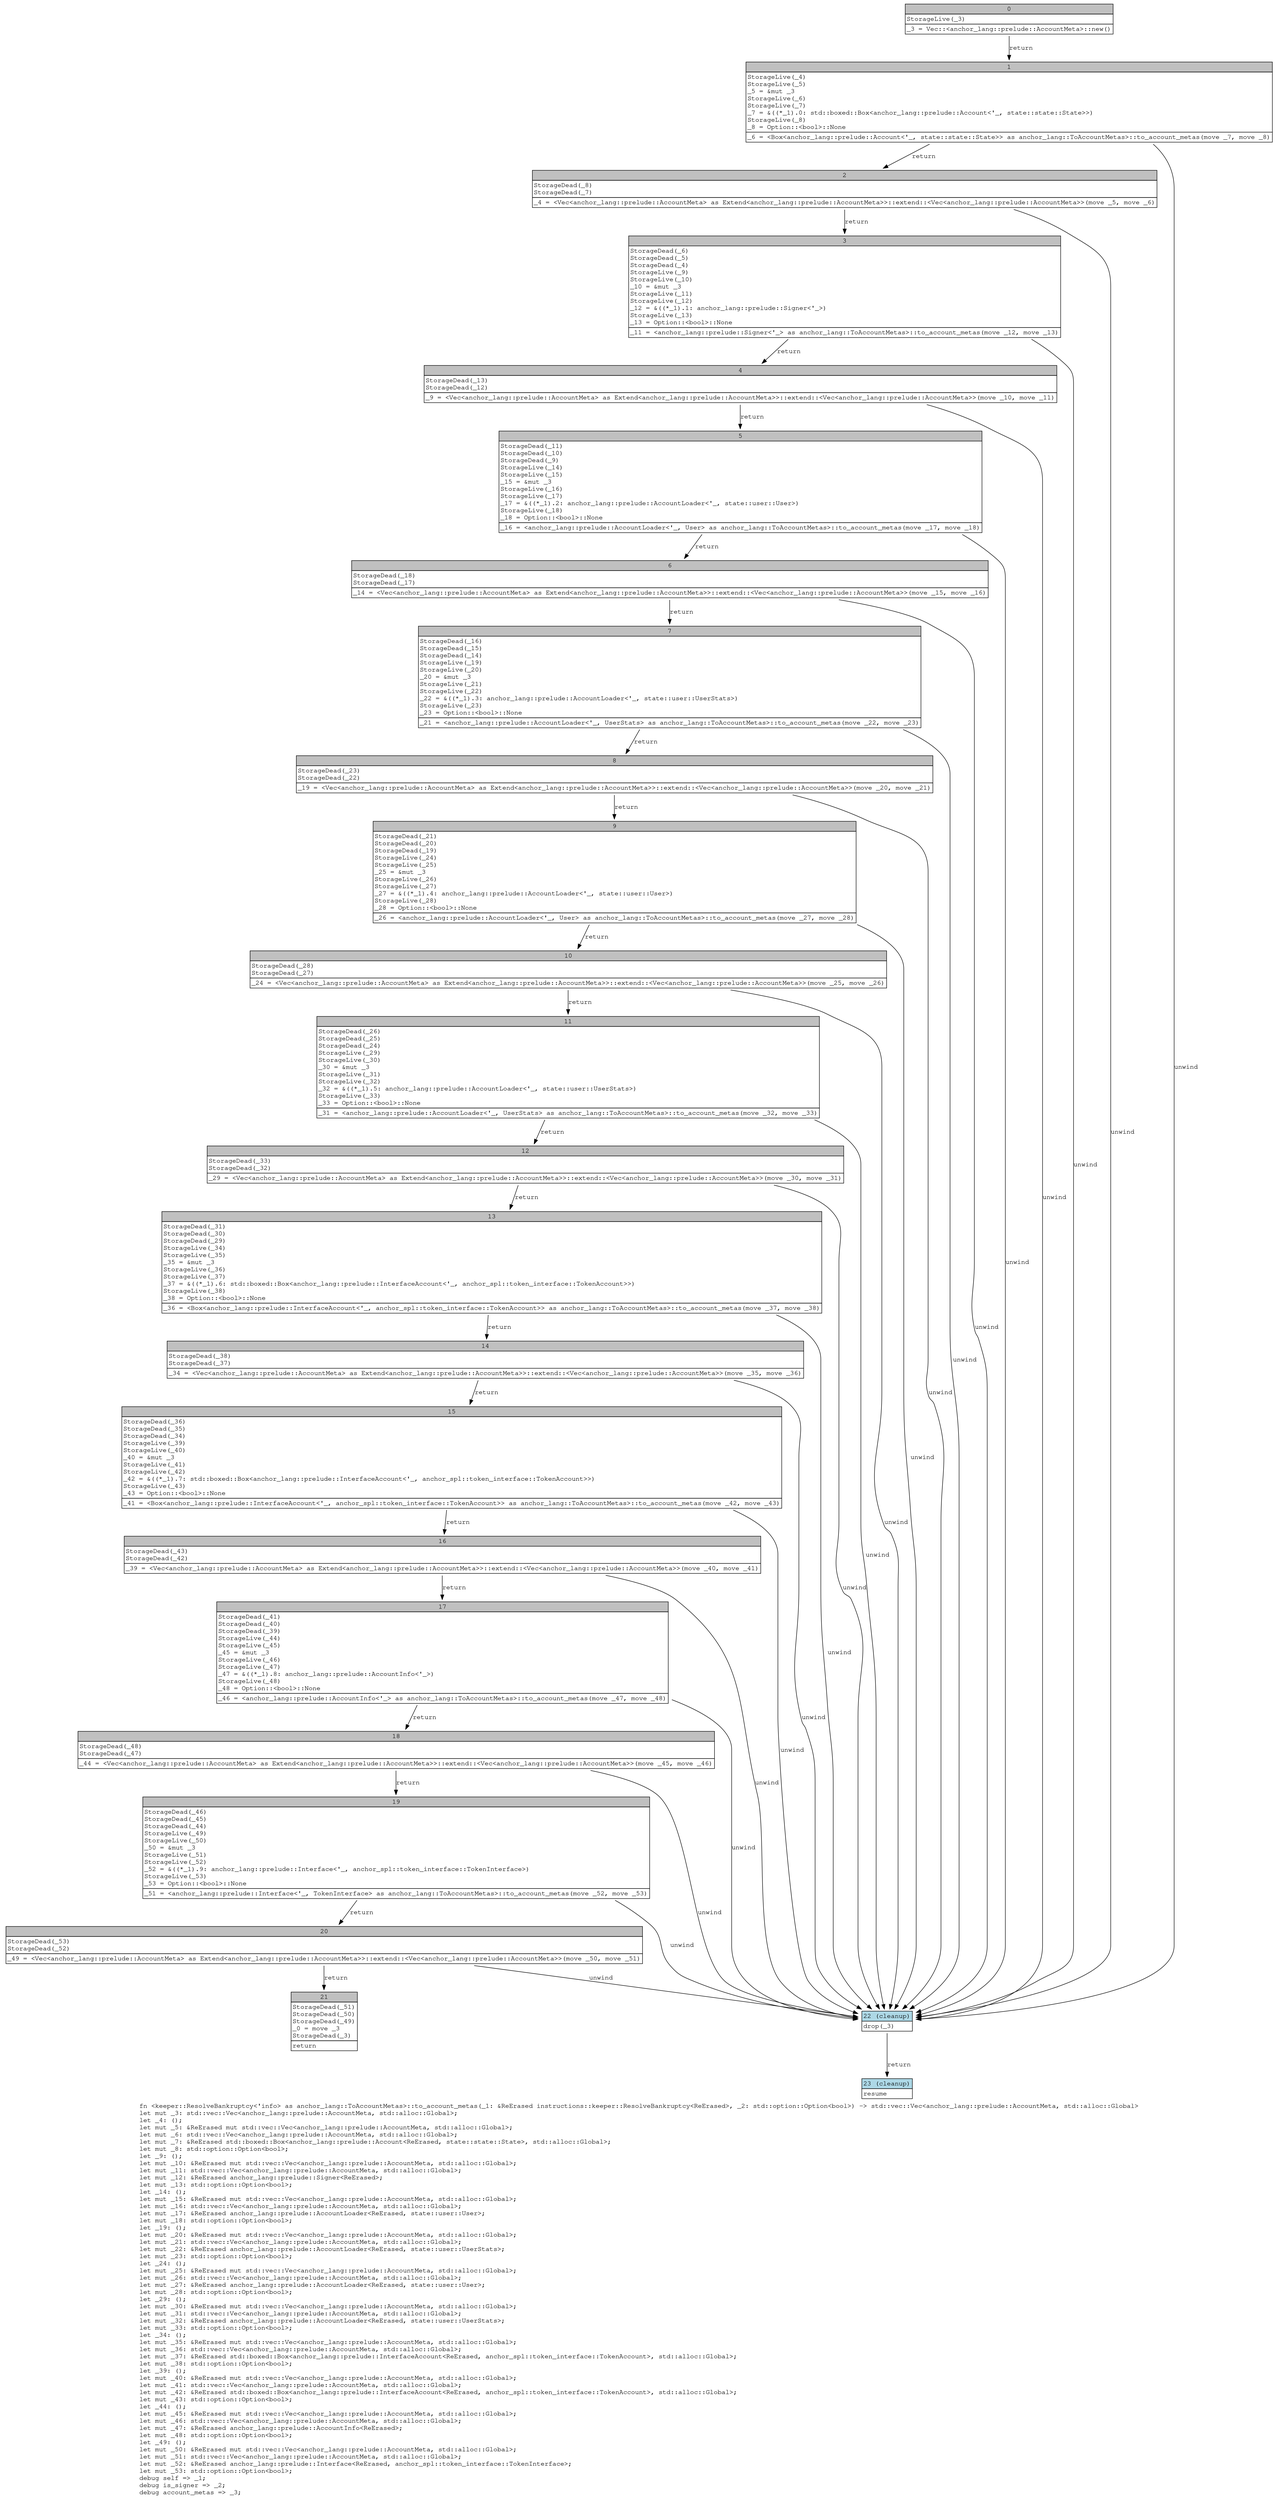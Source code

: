 digraph Mir_0_10506 {
    graph [fontname="Courier, monospace"];
    node [fontname="Courier, monospace"];
    edge [fontname="Courier, monospace"];
    label=<fn &lt;keeper::ResolveBankruptcy&lt;'info&gt; as anchor_lang::ToAccountMetas&gt;::to_account_metas(_1: &amp;ReErased instructions::keeper::ResolveBankruptcy&lt;ReErased&gt;, _2: std::option::Option&lt;bool&gt;) -&gt; std::vec::Vec&lt;anchor_lang::prelude::AccountMeta, std::alloc::Global&gt;<br align="left"/>let mut _3: std::vec::Vec&lt;anchor_lang::prelude::AccountMeta, std::alloc::Global&gt;;<br align="left"/>let _4: ();<br align="left"/>let mut _5: &amp;ReErased mut std::vec::Vec&lt;anchor_lang::prelude::AccountMeta, std::alloc::Global&gt;;<br align="left"/>let mut _6: std::vec::Vec&lt;anchor_lang::prelude::AccountMeta, std::alloc::Global&gt;;<br align="left"/>let mut _7: &amp;ReErased std::boxed::Box&lt;anchor_lang::prelude::Account&lt;ReErased, state::state::State&gt;, std::alloc::Global&gt;;<br align="left"/>let mut _8: std::option::Option&lt;bool&gt;;<br align="left"/>let _9: ();<br align="left"/>let mut _10: &amp;ReErased mut std::vec::Vec&lt;anchor_lang::prelude::AccountMeta, std::alloc::Global&gt;;<br align="left"/>let mut _11: std::vec::Vec&lt;anchor_lang::prelude::AccountMeta, std::alloc::Global&gt;;<br align="left"/>let mut _12: &amp;ReErased anchor_lang::prelude::Signer&lt;ReErased&gt;;<br align="left"/>let mut _13: std::option::Option&lt;bool&gt;;<br align="left"/>let _14: ();<br align="left"/>let mut _15: &amp;ReErased mut std::vec::Vec&lt;anchor_lang::prelude::AccountMeta, std::alloc::Global&gt;;<br align="left"/>let mut _16: std::vec::Vec&lt;anchor_lang::prelude::AccountMeta, std::alloc::Global&gt;;<br align="left"/>let mut _17: &amp;ReErased anchor_lang::prelude::AccountLoader&lt;ReErased, state::user::User&gt;;<br align="left"/>let mut _18: std::option::Option&lt;bool&gt;;<br align="left"/>let _19: ();<br align="left"/>let mut _20: &amp;ReErased mut std::vec::Vec&lt;anchor_lang::prelude::AccountMeta, std::alloc::Global&gt;;<br align="left"/>let mut _21: std::vec::Vec&lt;anchor_lang::prelude::AccountMeta, std::alloc::Global&gt;;<br align="left"/>let mut _22: &amp;ReErased anchor_lang::prelude::AccountLoader&lt;ReErased, state::user::UserStats&gt;;<br align="left"/>let mut _23: std::option::Option&lt;bool&gt;;<br align="left"/>let _24: ();<br align="left"/>let mut _25: &amp;ReErased mut std::vec::Vec&lt;anchor_lang::prelude::AccountMeta, std::alloc::Global&gt;;<br align="left"/>let mut _26: std::vec::Vec&lt;anchor_lang::prelude::AccountMeta, std::alloc::Global&gt;;<br align="left"/>let mut _27: &amp;ReErased anchor_lang::prelude::AccountLoader&lt;ReErased, state::user::User&gt;;<br align="left"/>let mut _28: std::option::Option&lt;bool&gt;;<br align="left"/>let _29: ();<br align="left"/>let mut _30: &amp;ReErased mut std::vec::Vec&lt;anchor_lang::prelude::AccountMeta, std::alloc::Global&gt;;<br align="left"/>let mut _31: std::vec::Vec&lt;anchor_lang::prelude::AccountMeta, std::alloc::Global&gt;;<br align="left"/>let mut _32: &amp;ReErased anchor_lang::prelude::AccountLoader&lt;ReErased, state::user::UserStats&gt;;<br align="left"/>let mut _33: std::option::Option&lt;bool&gt;;<br align="left"/>let _34: ();<br align="left"/>let mut _35: &amp;ReErased mut std::vec::Vec&lt;anchor_lang::prelude::AccountMeta, std::alloc::Global&gt;;<br align="left"/>let mut _36: std::vec::Vec&lt;anchor_lang::prelude::AccountMeta, std::alloc::Global&gt;;<br align="left"/>let mut _37: &amp;ReErased std::boxed::Box&lt;anchor_lang::prelude::InterfaceAccount&lt;ReErased, anchor_spl::token_interface::TokenAccount&gt;, std::alloc::Global&gt;;<br align="left"/>let mut _38: std::option::Option&lt;bool&gt;;<br align="left"/>let _39: ();<br align="left"/>let mut _40: &amp;ReErased mut std::vec::Vec&lt;anchor_lang::prelude::AccountMeta, std::alloc::Global&gt;;<br align="left"/>let mut _41: std::vec::Vec&lt;anchor_lang::prelude::AccountMeta, std::alloc::Global&gt;;<br align="left"/>let mut _42: &amp;ReErased std::boxed::Box&lt;anchor_lang::prelude::InterfaceAccount&lt;ReErased, anchor_spl::token_interface::TokenAccount&gt;, std::alloc::Global&gt;;<br align="left"/>let mut _43: std::option::Option&lt;bool&gt;;<br align="left"/>let _44: ();<br align="left"/>let mut _45: &amp;ReErased mut std::vec::Vec&lt;anchor_lang::prelude::AccountMeta, std::alloc::Global&gt;;<br align="left"/>let mut _46: std::vec::Vec&lt;anchor_lang::prelude::AccountMeta, std::alloc::Global&gt;;<br align="left"/>let mut _47: &amp;ReErased anchor_lang::prelude::AccountInfo&lt;ReErased&gt;;<br align="left"/>let mut _48: std::option::Option&lt;bool&gt;;<br align="left"/>let _49: ();<br align="left"/>let mut _50: &amp;ReErased mut std::vec::Vec&lt;anchor_lang::prelude::AccountMeta, std::alloc::Global&gt;;<br align="left"/>let mut _51: std::vec::Vec&lt;anchor_lang::prelude::AccountMeta, std::alloc::Global&gt;;<br align="left"/>let mut _52: &amp;ReErased anchor_lang::prelude::Interface&lt;ReErased, anchor_spl::token_interface::TokenInterface&gt;;<br align="left"/>let mut _53: std::option::Option&lt;bool&gt;;<br align="left"/>debug self =&gt; _1;<br align="left"/>debug is_signer =&gt; _2;<br align="left"/>debug account_metas =&gt; _3;<br align="left"/>>;
    bb0__0_10506 [shape="none", label=<<table border="0" cellborder="1" cellspacing="0"><tr><td bgcolor="gray" align="center" colspan="1">0</td></tr><tr><td align="left" balign="left">StorageLive(_3)<br/></td></tr><tr><td align="left">_3 = Vec::&lt;anchor_lang::prelude::AccountMeta&gt;::new()</td></tr></table>>];
    bb1__0_10506 [shape="none", label=<<table border="0" cellborder="1" cellspacing="0"><tr><td bgcolor="gray" align="center" colspan="1">1</td></tr><tr><td align="left" balign="left">StorageLive(_4)<br/>StorageLive(_5)<br/>_5 = &amp;mut _3<br/>StorageLive(_6)<br/>StorageLive(_7)<br/>_7 = &amp;((*_1).0: std::boxed::Box&lt;anchor_lang::prelude::Account&lt;'_, state::state::State&gt;&gt;)<br/>StorageLive(_8)<br/>_8 = Option::&lt;bool&gt;::None<br/></td></tr><tr><td align="left">_6 = &lt;Box&lt;anchor_lang::prelude::Account&lt;'_, state::state::State&gt;&gt; as anchor_lang::ToAccountMetas&gt;::to_account_metas(move _7, move _8)</td></tr></table>>];
    bb2__0_10506 [shape="none", label=<<table border="0" cellborder="1" cellspacing="0"><tr><td bgcolor="gray" align="center" colspan="1">2</td></tr><tr><td align="left" balign="left">StorageDead(_8)<br/>StorageDead(_7)<br/></td></tr><tr><td align="left">_4 = &lt;Vec&lt;anchor_lang::prelude::AccountMeta&gt; as Extend&lt;anchor_lang::prelude::AccountMeta&gt;&gt;::extend::&lt;Vec&lt;anchor_lang::prelude::AccountMeta&gt;&gt;(move _5, move _6)</td></tr></table>>];
    bb3__0_10506 [shape="none", label=<<table border="0" cellborder="1" cellspacing="0"><tr><td bgcolor="gray" align="center" colspan="1">3</td></tr><tr><td align="left" balign="left">StorageDead(_6)<br/>StorageDead(_5)<br/>StorageDead(_4)<br/>StorageLive(_9)<br/>StorageLive(_10)<br/>_10 = &amp;mut _3<br/>StorageLive(_11)<br/>StorageLive(_12)<br/>_12 = &amp;((*_1).1: anchor_lang::prelude::Signer&lt;'_&gt;)<br/>StorageLive(_13)<br/>_13 = Option::&lt;bool&gt;::None<br/></td></tr><tr><td align="left">_11 = &lt;anchor_lang::prelude::Signer&lt;'_&gt; as anchor_lang::ToAccountMetas&gt;::to_account_metas(move _12, move _13)</td></tr></table>>];
    bb4__0_10506 [shape="none", label=<<table border="0" cellborder="1" cellspacing="0"><tr><td bgcolor="gray" align="center" colspan="1">4</td></tr><tr><td align="left" balign="left">StorageDead(_13)<br/>StorageDead(_12)<br/></td></tr><tr><td align="left">_9 = &lt;Vec&lt;anchor_lang::prelude::AccountMeta&gt; as Extend&lt;anchor_lang::prelude::AccountMeta&gt;&gt;::extend::&lt;Vec&lt;anchor_lang::prelude::AccountMeta&gt;&gt;(move _10, move _11)</td></tr></table>>];
    bb5__0_10506 [shape="none", label=<<table border="0" cellborder="1" cellspacing="0"><tr><td bgcolor="gray" align="center" colspan="1">5</td></tr><tr><td align="left" balign="left">StorageDead(_11)<br/>StorageDead(_10)<br/>StorageDead(_9)<br/>StorageLive(_14)<br/>StorageLive(_15)<br/>_15 = &amp;mut _3<br/>StorageLive(_16)<br/>StorageLive(_17)<br/>_17 = &amp;((*_1).2: anchor_lang::prelude::AccountLoader&lt;'_, state::user::User&gt;)<br/>StorageLive(_18)<br/>_18 = Option::&lt;bool&gt;::None<br/></td></tr><tr><td align="left">_16 = &lt;anchor_lang::prelude::AccountLoader&lt;'_, User&gt; as anchor_lang::ToAccountMetas&gt;::to_account_metas(move _17, move _18)</td></tr></table>>];
    bb6__0_10506 [shape="none", label=<<table border="0" cellborder="1" cellspacing="0"><tr><td bgcolor="gray" align="center" colspan="1">6</td></tr><tr><td align="left" balign="left">StorageDead(_18)<br/>StorageDead(_17)<br/></td></tr><tr><td align="left">_14 = &lt;Vec&lt;anchor_lang::prelude::AccountMeta&gt; as Extend&lt;anchor_lang::prelude::AccountMeta&gt;&gt;::extend::&lt;Vec&lt;anchor_lang::prelude::AccountMeta&gt;&gt;(move _15, move _16)</td></tr></table>>];
    bb7__0_10506 [shape="none", label=<<table border="0" cellborder="1" cellspacing="0"><tr><td bgcolor="gray" align="center" colspan="1">7</td></tr><tr><td align="left" balign="left">StorageDead(_16)<br/>StorageDead(_15)<br/>StorageDead(_14)<br/>StorageLive(_19)<br/>StorageLive(_20)<br/>_20 = &amp;mut _3<br/>StorageLive(_21)<br/>StorageLive(_22)<br/>_22 = &amp;((*_1).3: anchor_lang::prelude::AccountLoader&lt;'_, state::user::UserStats&gt;)<br/>StorageLive(_23)<br/>_23 = Option::&lt;bool&gt;::None<br/></td></tr><tr><td align="left">_21 = &lt;anchor_lang::prelude::AccountLoader&lt;'_, UserStats&gt; as anchor_lang::ToAccountMetas&gt;::to_account_metas(move _22, move _23)</td></tr></table>>];
    bb8__0_10506 [shape="none", label=<<table border="0" cellborder="1" cellspacing="0"><tr><td bgcolor="gray" align="center" colspan="1">8</td></tr><tr><td align="left" balign="left">StorageDead(_23)<br/>StorageDead(_22)<br/></td></tr><tr><td align="left">_19 = &lt;Vec&lt;anchor_lang::prelude::AccountMeta&gt; as Extend&lt;anchor_lang::prelude::AccountMeta&gt;&gt;::extend::&lt;Vec&lt;anchor_lang::prelude::AccountMeta&gt;&gt;(move _20, move _21)</td></tr></table>>];
    bb9__0_10506 [shape="none", label=<<table border="0" cellborder="1" cellspacing="0"><tr><td bgcolor="gray" align="center" colspan="1">9</td></tr><tr><td align="left" balign="left">StorageDead(_21)<br/>StorageDead(_20)<br/>StorageDead(_19)<br/>StorageLive(_24)<br/>StorageLive(_25)<br/>_25 = &amp;mut _3<br/>StorageLive(_26)<br/>StorageLive(_27)<br/>_27 = &amp;((*_1).4: anchor_lang::prelude::AccountLoader&lt;'_, state::user::User&gt;)<br/>StorageLive(_28)<br/>_28 = Option::&lt;bool&gt;::None<br/></td></tr><tr><td align="left">_26 = &lt;anchor_lang::prelude::AccountLoader&lt;'_, User&gt; as anchor_lang::ToAccountMetas&gt;::to_account_metas(move _27, move _28)</td></tr></table>>];
    bb10__0_10506 [shape="none", label=<<table border="0" cellborder="1" cellspacing="0"><tr><td bgcolor="gray" align="center" colspan="1">10</td></tr><tr><td align="left" balign="left">StorageDead(_28)<br/>StorageDead(_27)<br/></td></tr><tr><td align="left">_24 = &lt;Vec&lt;anchor_lang::prelude::AccountMeta&gt; as Extend&lt;anchor_lang::prelude::AccountMeta&gt;&gt;::extend::&lt;Vec&lt;anchor_lang::prelude::AccountMeta&gt;&gt;(move _25, move _26)</td></tr></table>>];
    bb11__0_10506 [shape="none", label=<<table border="0" cellborder="1" cellspacing="0"><tr><td bgcolor="gray" align="center" colspan="1">11</td></tr><tr><td align="left" balign="left">StorageDead(_26)<br/>StorageDead(_25)<br/>StorageDead(_24)<br/>StorageLive(_29)<br/>StorageLive(_30)<br/>_30 = &amp;mut _3<br/>StorageLive(_31)<br/>StorageLive(_32)<br/>_32 = &amp;((*_1).5: anchor_lang::prelude::AccountLoader&lt;'_, state::user::UserStats&gt;)<br/>StorageLive(_33)<br/>_33 = Option::&lt;bool&gt;::None<br/></td></tr><tr><td align="left">_31 = &lt;anchor_lang::prelude::AccountLoader&lt;'_, UserStats&gt; as anchor_lang::ToAccountMetas&gt;::to_account_metas(move _32, move _33)</td></tr></table>>];
    bb12__0_10506 [shape="none", label=<<table border="0" cellborder="1" cellspacing="0"><tr><td bgcolor="gray" align="center" colspan="1">12</td></tr><tr><td align="left" balign="left">StorageDead(_33)<br/>StorageDead(_32)<br/></td></tr><tr><td align="left">_29 = &lt;Vec&lt;anchor_lang::prelude::AccountMeta&gt; as Extend&lt;anchor_lang::prelude::AccountMeta&gt;&gt;::extend::&lt;Vec&lt;anchor_lang::prelude::AccountMeta&gt;&gt;(move _30, move _31)</td></tr></table>>];
    bb13__0_10506 [shape="none", label=<<table border="0" cellborder="1" cellspacing="0"><tr><td bgcolor="gray" align="center" colspan="1">13</td></tr><tr><td align="left" balign="left">StorageDead(_31)<br/>StorageDead(_30)<br/>StorageDead(_29)<br/>StorageLive(_34)<br/>StorageLive(_35)<br/>_35 = &amp;mut _3<br/>StorageLive(_36)<br/>StorageLive(_37)<br/>_37 = &amp;((*_1).6: std::boxed::Box&lt;anchor_lang::prelude::InterfaceAccount&lt;'_, anchor_spl::token_interface::TokenAccount&gt;&gt;)<br/>StorageLive(_38)<br/>_38 = Option::&lt;bool&gt;::None<br/></td></tr><tr><td align="left">_36 = &lt;Box&lt;anchor_lang::prelude::InterfaceAccount&lt;'_, anchor_spl::token_interface::TokenAccount&gt;&gt; as anchor_lang::ToAccountMetas&gt;::to_account_metas(move _37, move _38)</td></tr></table>>];
    bb14__0_10506 [shape="none", label=<<table border="0" cellborder="1" cellspacing="0"><tr><td bgcolor="gray" align="center" colspan="1">14</td></tr><tr><td align="left" balign="left">StorageDead(_38)<br/>StorageDead(_37)<br/></td></tr><tr><td align="left">_34 = &lt;Vec&lt;anchor_lang::prelude::AccountMeta&gt; as Extend&lt;anchor_lang::prelude::AccountMeta&gt;&gt;::extend::&lt;Vec&lt;anchor_lang::prelude::AccountMeta&gt;&gt;(move _35, move _36)</td></tr></table>>];
    bb15__0_10506 [shape="none", label=<<table border="0" cellborder="1" cellspacing="0"><tr><td bgcolor="gray" align="center" colspan="1">15</td></tr><tr><td align="left" balign="left">StorageDead(_36)<br/>StorageDead(_35)<br/>StorageDead(_34)<br/>StorageLive(_39)<br/>StorageLive(_40)<br/>_40 = &amp;mut _3<br/>StorageLive(_41)<br/>StorageLive(_42)<br/>_42 = &amp;((*_1).7: std::boxed::Box&lt;anchor_lang::prelude::InterfaceAccount&lt;'_, anchor_spl::token_interface::TokenAccount&gt;&gt;)<br/>StorageLive(_43)<br/>_43 = Option::&lt;bool&gt;::None<br/></td></tr><tr><td align="left">_41 = &lt;Box&lt;anchor_lang::prelude::InterfaceAccount&lt;'_, anchor_spl::token_interface::TokenAccount&gt;&gt; as anchor_lang::ToAccountMetas&gt;::to_account_metas(move _42, move _43)</td></tr></table>>];
    bb16__0_10506 [shape="none", label=<<table border="0" cellborder="1" cellspacing="0"><tr><td bgcolor="gray" align="center" colspan="1">16</td></tr><tr><td align="left" balign="left">StorageDead(_43)<br/>StorageDead(_42)<br/></td></tr><tr><td align="left">_39 = &lt;Vec&lt;anchor_lang::prelude::AccountMeta&gt; as Extend&lt;anchor_lang::prelude::AccountMeta&gt;&gt;::extend::&lt;Vec&lt;anchor_lang::prelude::AccountMeta&gt;&gt;(move _40, move _41)</td></tr></table>>];
    bb17__0_10506 [shape="none", label=<<table border="0" cellborder="1" cellspacing="0"><tr><td bgcolor="gray" align="center" colspan="1">17</td></tr><tr><td align="left" balign="left">StorageDead(_41)<br/>StorageDead(_40)<br/>StorageDead(_39)<br/>StorageLive(_44)<br/>StorageLive(_45)<br/>_45 = &amp;mut _3<br/>StorageLive(_46)<br/>StorageLive(_47)<br/>_47 = &amp;((*_1).8: anchor_lang::prelude::AccountInfo&lt;'_&gt;)<br/>StorageLive(_48)<br/>_48 = Option::&lt;bool&gt;::None<br/></td></tr><tr><td align="left">_46 = &lt;anchor_lang::prelude::AccountInfo&lt;'_&gt; as anchor_lang::ToAccountMetas&gt;::to_account_metas(move _47, move _48)</td></tr></table>>];
    bb18__0_10506 [shape="none", label=<<table border="0" cellborder="1" cellspacing="0"><tr><td bgcolor="gray" align="center" colspan="1">18</td></tr><tr><td align="left" balign="left">StorageDead(_48)<br/>StorageDead(_47)<br/></td></tr><tr><td align="left">_44 = &lt;Vec&lt;anchor_lang::prelude::AccountMeta&gt; as Extend&lt;anchor_lang::prelude::AccountMeta&gt;&gt;::extend::&lt;Vec&lt;anchor_lang::prelude::AccountMeta&gt;&gt;(move _45, move _46)</td></tr></table>>];
    bb19__0_10506 [shape="none", label=<<table border="0" cellborder="1" cellspacing="0"><tr><td bgcolor="gray" align="center" colspan="1">19</td></tr><tr><td align="left" balign="left">StorageDead(_46)<br/>StorageDead(_45)<br/>StorageDead(_44)<br/>StorageLive(_49)<br/>StorageLive(_50)<br/>_50 = &amp;mut _3<br/>StorageLive(_51)<br/>StorageLive(_52)<br/>_52 = &amp;((*_1).9: anchor_lang::prelude::Interface&lt;'_, anchor_spl::token_interface::TokenInterface&gt;)<br/>StorageLive(_53)<br/>_53 = Option::&lt;bool&gt;::None<br/></td></tr><tr><td align="left">_51 = &lt;anchor_lang::prelude::Interface&lt;'_, TokenInterface&gt; as anchor_lang::ToAccountMetas&gt;::to_account_metas(move _52, move _53)</td></tr></table>>];
    bb20__0_10506 [shape="none", label=<<table border="0" cellborder="1" cellspacing="0"><tr><td bgcolor="gray" align="center" colspan="1">20</td></tr><tr><td align="left" balign="left">StorageDead(_53)<br/>StorageDead(_52)<br/></td></tr><tr><td align="left">_49 = &lt;Vec&lt;anchor_lang::prelude::AccountMeta&gt; as Extend&lt;anchor_lang::prelude::AccountMeta&gt;&gt;::extend::&lt;Vec&lt;anchor_lang::prelude::AccountMeta&gt;&gt;(move _50, move _51)</td></tr></table>>];
    bb21__0_10506 [shape="none", label=<<table border="0" cellborder="1" cellspacing="0"><tr><td bgcolor="gray" align="center" colspan="1">21</td></tr><tr><td align="left" balign="left">StorageDead(_51)<br/>StorageDead(_50)<br/>StorageDead(_49)<br/>_0 = move _3<br/>StorageDead(_3)<br/></td></tr><tr><td align="left">return</td></tr></table>>];
    bb22__0_10506 [shape="none", label=<<table border="0" cellborder="1" cellspacing="0"><tr><td bgcolor="lightblue" align="center" colspan="1">22 (cleanup)</td></tr><tr><td align="left">drop(_3)</td></tr></table>>];
    bb23__0_10506 [shape="none", label=<<table border="0" cellborder="1" cellspacing="0"><tr><td bgcolor="lightblue" align="center" colspan="1">23 (cleanup)</td></tr><tr><td align="left">resume</td></tr></table>>];
    bb0__0_10506 -> bb1__0_10506 [label="return"];
    bb1__0_10506 -> bb2__0_10506 [label="return"];
    bb1__0_10506 -> bb22__0_10506 [label="unwind"];
    bb2__0_10506 -> bb3__0_10506 [label="return"];
    bb2__0_10506 -> bb22__0_10506 [label="unwind"];
    bb3__0_10506 -> bb4__0_10506 [label="return"];
    bb3__0_10506 -> bb22__0_10506 [label="unwind"];
    bb4__0_10506 -> bb5__0_10506 [label="return"];
    bb4__0_10506 -> bb22__0_10506 [label="unwind"];
    bb5__0_10506 -> bb6__0_10506 [label="return"];
    bb5__0_10506 -> bb22__0_10506 [label="unwind"];
    bb6__0_10506 -> bb7__0_10506 [label="return"];
    bb6__0_10506 -> bb22__0_10506 [label="unwind"];
    bb7__0_10506 -> bb8__0_10506 [label="return"];
    bb7__0_10506 -> bb22__0_10506 [label="unwind"];
    bb8__0_10506 -> bb9__0_10506 [label="return"];
    bb8__0_10506 -> bb22__0_10506 [label="unwind"];
    bb9__0_10506 -> bb10__0_10506 [label="return"];
    bb9__0_10506 -> bb22__0_10506 [label="unwind"];
    bb10__0_10506 -> bb11__0_10506 [label="return"];
    bb10__0_10506 -> bb22__0_10506 [label="unwind"];
    bb11__0_10506 -> bb12__0_10506 [label="return"];
    bb11__0_10506 -> bb22__0_10506 [label="unwind"];
    bb12__0_10506 -> bb13__0_10506 [label="return"];
    bb12__0_10506 -> bb22__0_10506 [label="unwind"];
    bb13__0_10506 -> bb14__0_10506 [label="return"];
    bb13__0_10506 -> bb22__0_10506 [label="unwind"];
    bb14__0_10506 -> bb15__0_10506 [label="return"];
    bb14__0_10506 -> bb22__0_10506 [label="unwind"];
    bb15__0_10506 -> bb16__0_10506 [label="return"];
    bb15__0_10506 -> bb22__0_10506 [label="unwind"];
    bb16__0_10506 -> bb17__0_10506 [label="return"];
    bb16__0_10506 -> bb22__0_10506 [label="unwind"];
    bb17__0_10506 -> bb18__0_10506 [label="return"];
    bb17__0_10506 -> bb22__0_10506 [label="unwind"];
    bb18__0_10506 -> bb19__0_10506 [label="return"];
    bb18__0_10506 -> bb22__0_10506 [label="unwind"];
    bb19__0_10506 -> bb20__0_10506 [label="return"];
    bb19__0_10506 -> bb22__0_10506 [label="unwind"];
    bb20__0_10506 -> bb21__0_10506 [label="return"];
    bb20__0_10506 -> bb22__0_10506 [label="unwind"];
    bb22__0_10506 -> bb23__0_10506 [label="return"];
}
